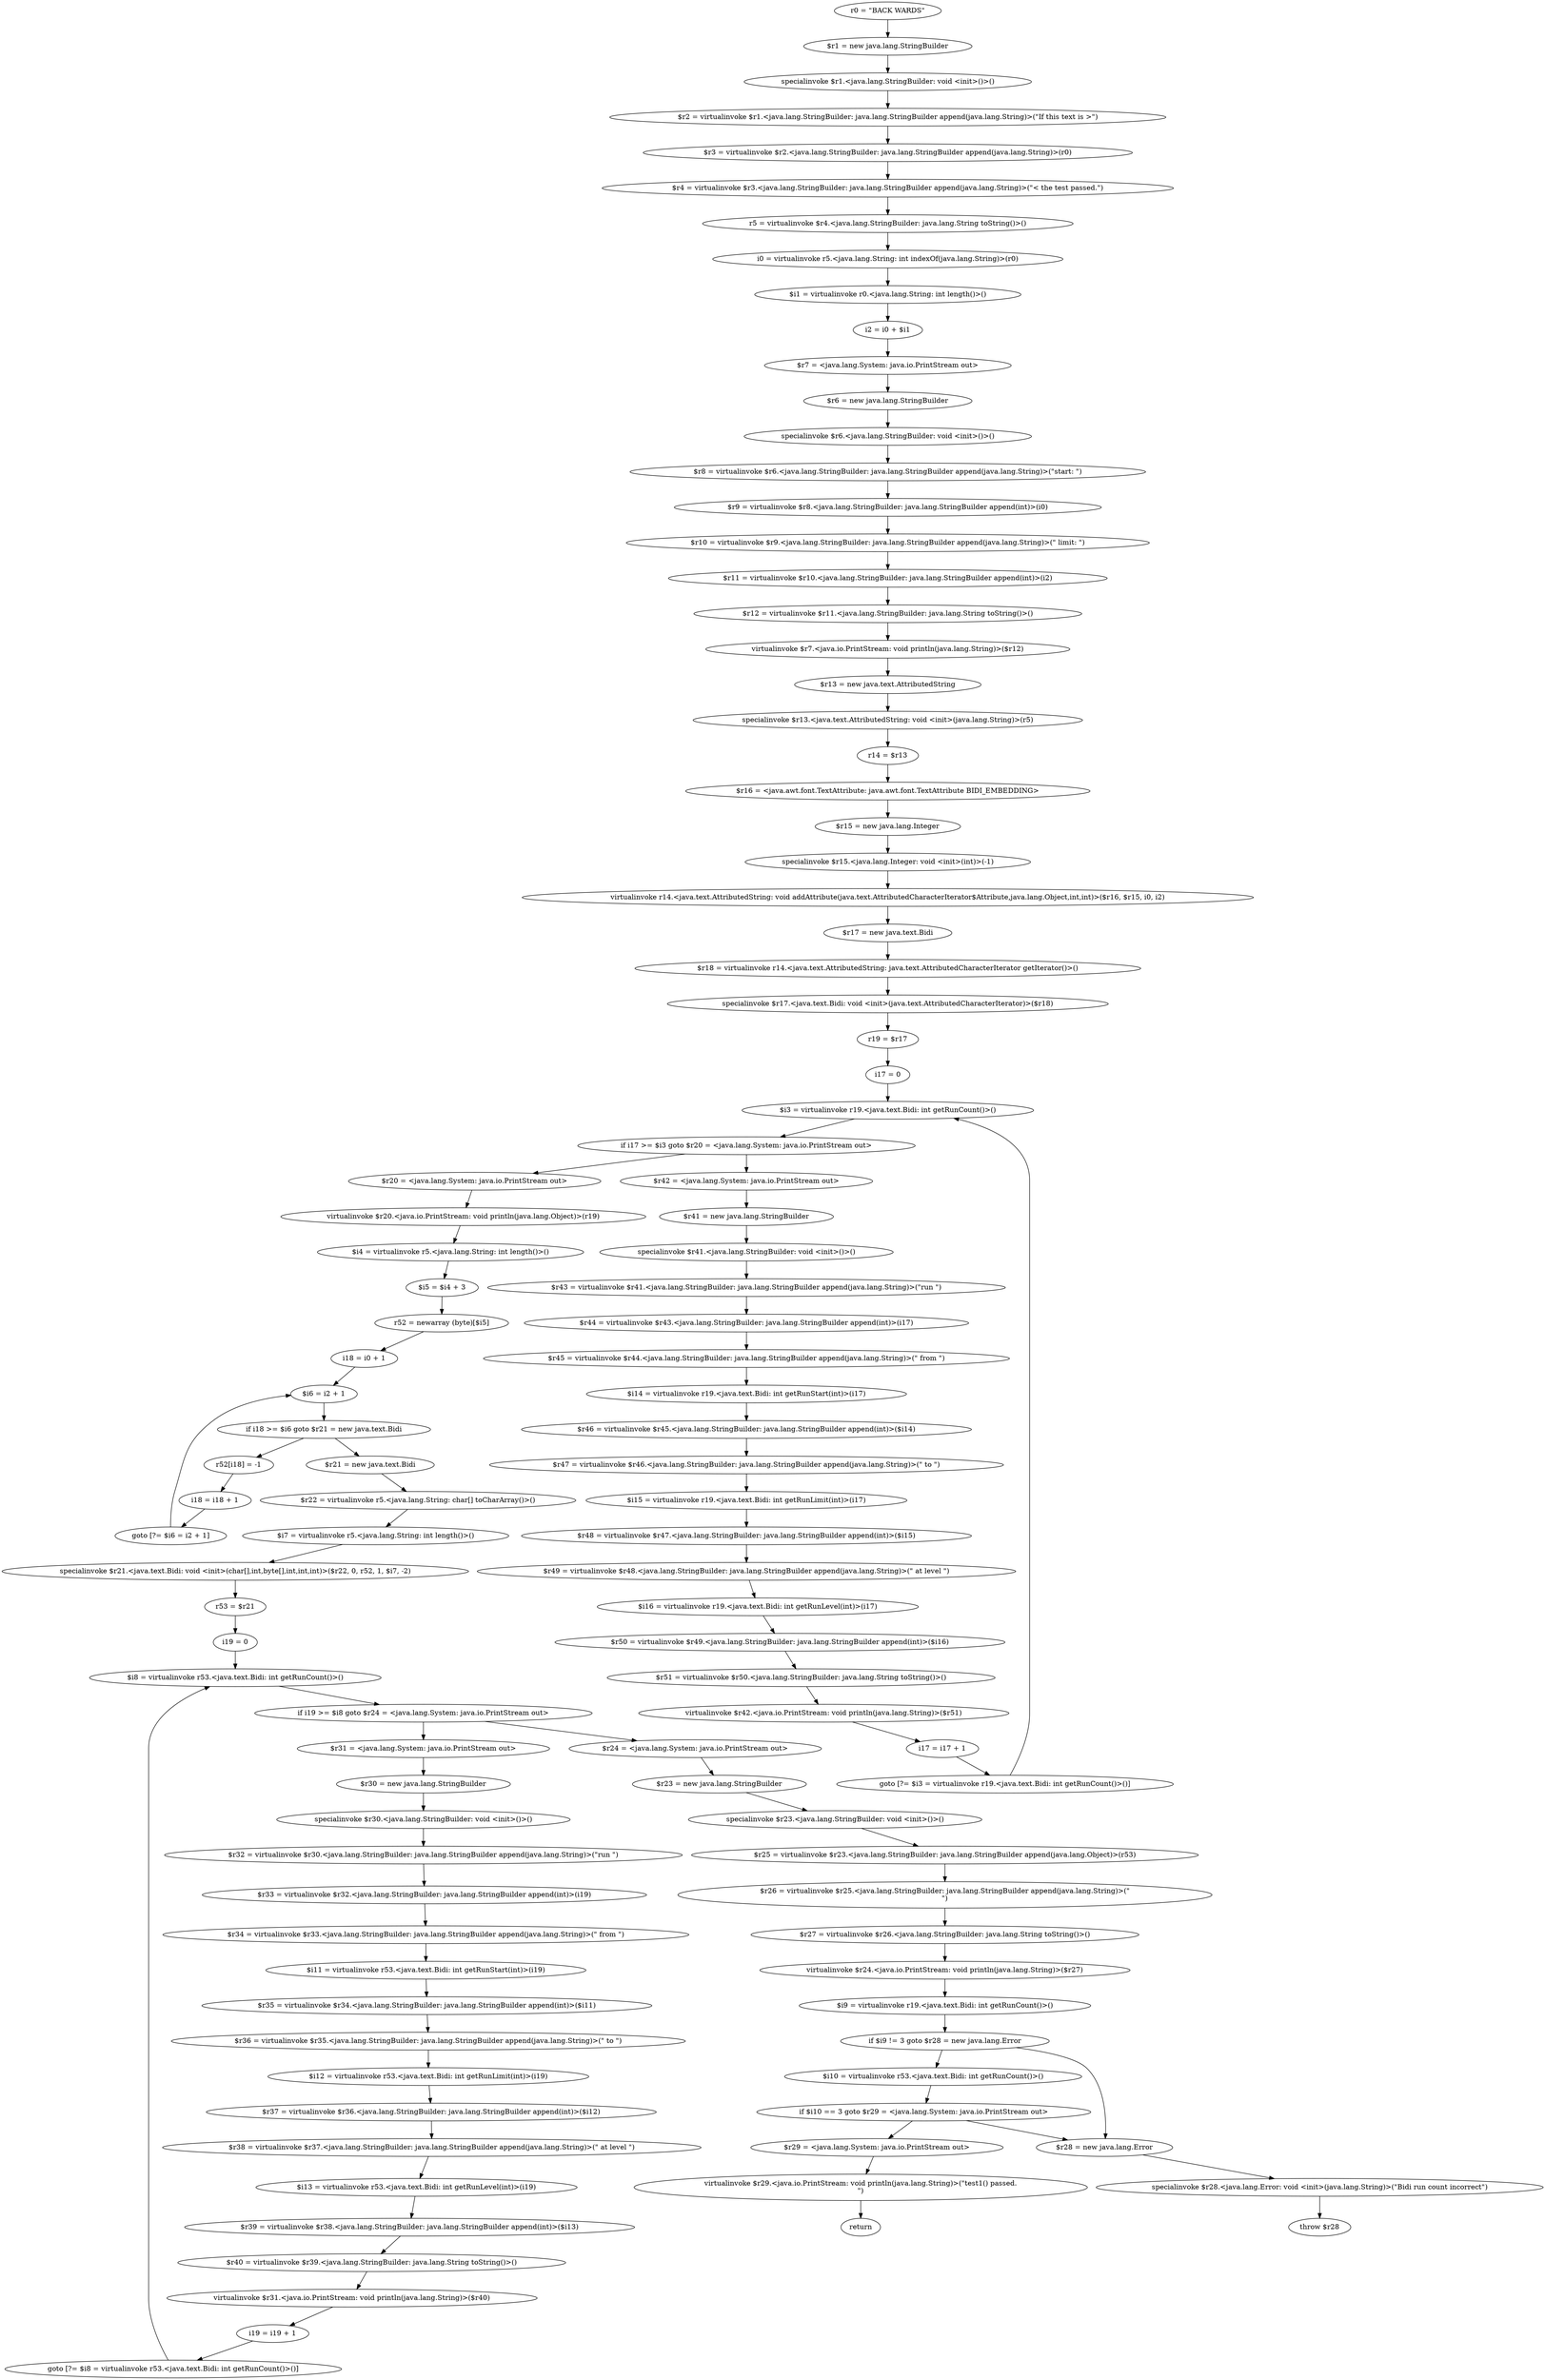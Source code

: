 digraph "unitGraph" {
    "r0 = \"BACK WARDS\""
    "$r1 = new java.lang.StringBuilder"
    "specialinvoke $r1.<java.lang.StringBuilder: void <init>()>()"
    "$r2 = virtualinvoke $r1.<java.lang.StringBuilder: java.lang.StringBuilder append(java.lang.String)>(\"If this text is >\")"
    "$r3 = virtualinvoke $r2.<java.lang.StringBuilder: java.lang.StringBuilder append(java.lang.String)>(r0)"
    "$r4 = virtualinvoke $r3.<java.lang.StringBuilder: java.lang.StringBuilder append(java.lang.String)>(\"< the test passed.\")"
    "r5 = virtualinvoke $r4.<java.lang.StringBuilder: java.lang.String toString()>()"
    "i0 = virtualinvoke r5.<java.lang.String: int indexOf(java.lang.String)>(r0)"
    "$i1 = virtualinvoke r0.<java.lang.String: int length()>()"
    "i2 = i0 + $i1"
    "$r7 = <java.lang.System: java.io.PrintStream out>"
    "$r6 = new java.lang.StringBuilder"
    "specialinvoke $r6.<java.lang.StringBuilder: void <init>()>()"
    "$r8 = virtualinvoke $r6.<java.lang.StringBuilder: java.lang.StringBuilder append(java.lang.String)>(\"start: \")"
    "$r9 = virtualinvoke $r8.<java.lang.StringBuilder: java.lang.StringBuilder append(int)>(i0)"
    "$r10 = virtualinvoke $r9.<java.lang.StringBuilder: java.lang.StringBuilder append(java.lang.String)>(\" limit: \")"
    "$r11 = virtualinvoke $r10.<java.lang.StringBuilder: java.lang.StringBuilder append(int)>(i2)"
    "$r12 = virtualinvoke $r11.<java.lang.StringBuilder: java.lang.String toString()>()"
    "virtualinvoke $r7.<java.io.PrintStream: void println(java.lang.String)>($r12)"
    "$r13 = new java.text.AttributedString"
    "specialinvoke $r13.<java.text.AttributedString: void <init>(java.lang.String)>(r5)"
    "r14 = $r13"
    "$r16 = <java.awt.font.TextAttribute: java.awt.font.TextAttribute BIDI_EMBEDDING>"
    "$r15 = new java.lang.Integer"
    "specialinvoke $r15.<java.lang.Integer: void <init>(int)>(-1)"
    "virtualinvoke r14.<java.text.AttributedString: void addAttribute(java.text.AttributedCharacterIterator$Attribute,java.lang.Object,int,int)>($r16, $r15, i0, i2)"
    "$r17 = new java.text.Bidi"
    "$r18 = virtualinvoke r14.<java.text.AttributedString: java.text.AttributedCharacterIterator getIterator()>()"
    "specialinvoke $r17.<java.text.Bidi: void <init>(java.text.AttributedCharacterIterator)>($r18)"
    "r19 = $r17"
    "i17 = 0"
    "$i3 = virtualinvoke r19.<java.text.Bidi: int getRunCount()>()"
    "if i17 >= $i3 goto $r20 = <java.lang.System: java.io.PrintStream out>"
    "$r42 = <java.lang.System: java.io.PrintStream out>"
    "$r41 = new java.lang.StringBuilder"
    "specialinvoke $r41.<java.lang.StringBuilder: void <init>()>()"
    "$r43 = virtualinvoke $r41.<java.lang.StringBuilder: java.lang.StringBuilder append(java.lang.String)>(\"run \")"
    "$r44 = virtualinvoke $r43.<java.lang.StringBuilder: java.lang.StringBuilder append(int)>(i17)"
    "$r45 = virtualinvoke $r44.<java.lang.StringBuilder: java.lang.StringBuilder append(java.lang.String)>(\" from \")"
    "$i14 = virtualinvoke r19.<java.text.Bidi: int getRunStart(int)>(i17)"
    "$r46 = virtualinvoke $r45.<java.lang.StringBuilder: java.lang.StringBuilder append(int)>($i14)"
    "$r47 = virtualinvoke $r46.<java.lang.StringBuilder: java.lang.StringBuilder append(java.lang.String)>(\" to \")"
    "$i15 = virtualinvoke r19.<java.text.Bidi: int getRunLimit(int)>(i17)"
    "$r48 = virtualinvoke $r47.<java.lang.StringBuilder: java.lang.StringBuilder append(int)>($i15)"
    "$r49 = virtualinvoke $r48.<java.lang.StringBuilder: java.lang.StringBuilder append(java.lang.String)>(\" at level \")"
    "$i16 = virtualinvoke r19.<java.text.Bidi: int getRunLevel(int)>(i17)"
    "$r50 = virtualinvoke $r49.<java.lang.StringBuilder: java.lang.StringBuilder append(int)>($i16)"
    "$r51 = virtualinvoke $r50.<java.lang.StringBuilder: java.lang.String toString()>()"
    "virtualinvoke $r42.<java.io.PrintStream: void println(java.lang.String)>($r51)"
    "i17 = i17 + 1"
    "goto [?= $i3 = virtualinvoke r19.<java.text.Bidi: int getRunCount()>()]"
    "$r20 = <java.lang.System: java.io.PrintStream out>"
    "virtualinvoke $r20.<java.io.PrintStream: void println(java.lang.Object)>(r19)"
    "$i4 = virtualinvoke r5.<java.lang.String: int length()>()"
    "$i5 = $i4 + 3"
    "r52 = newarray (byte)[$i5]"
    "i18 = i0 + 1"
    "$i6 = i2 + 1"
    "if i18 >= $i6 goto $r21 = new java.text.Bidi"
    "r52[i18] = -1"
    "i18 = i18 + 1"
    "goto [?= $i6 = i2 + 1]"
    "$r21 = new java.text.Bidi"
    "$r22 = virtualinvoke r5.<java.lang.String: char[] toCharArray()>()"
    "$i7 = virtualinvoke r5.<java.lang.String: int length()>()"
    "specialinvoke $r21.<java.text.Bidi: void <init>(char[],int,byte[],int,int,int)>($r22, 0, r52, 1, $i7, -2)"
    "r53 = $r21"
    "i19 = 0"
    "$i8 = virtualinvoke r53.<java.text.Bidi: int getRunCount()>()"
    "if i19 >= $i8 goto $r24 = <java.lang.System: java.io.PrintStream out>"
    "$r31 = <java.lang.System: java.io.PrintStream out>"
    "$r30 = new java.lang.StringBuilder"
    "specialinvoke $r30.<java.lang.StringBuilder: void <init>()>()"
    "$r32 = virtualinvoke $r30.<java.lang.StringBuilder: java.lang.StringBuilder append(java.lang.String)>(\"run \")"
    "$r33 = virtualinvoke $r32.<java.lang.StringBuilder: java.lang.StringBuilder append(int)>(i19)"
    "$r34 = virtualinvoke $r33.<java.lang.StringBuilder: java.lang.StringBuilder append(java.lang.String)>(\" from \")"
    "$i11 = virtualinvoke r53.<java.text.Bidi: int getRunStart(int)>(i19)"
    "$r35 = virtualinvoke $r34.<java.lang.StringBuilder: java.lang.StringBuilder append(int)>($i11)"
    "$r36 = virtualinvoke $r35.<java.lang.StringBuilder: java.lang.StringBuilder append(java.lang.String)>(\" to \")"
    "$i12 = virtualinvoke r53.<java.text.Bidi: int getRunLimit(int)>(i19)"
    "$r37 = virtualinvoke $r36.<java.lang.StringBuilder: java.lang.StringBuilder append(int)>($i12)"
    "$r38 = virtualinvoke $r37.<java.lang.StringBuilder: java.lang.StringBuilder append(java.lang.String)>(\" at level \")"
    "$i13 = virtualinvoke r53.<java.text.Bidi: int getRunLevel(int)>(i19)"
    "$r39 = virtualinvoke $r38.<java.lang.StringBuilder: java.lang.StringBuilder append(int)>($i13)"
    "$r40 = virtualinvoke $r39.<java.lang.StringBuilder: java.lang.String toString()>()"
    "virtualinvoke $r31.<java.io.PrintStream: void println(java.lang.String)>($r40)"
    "i19 = i19 + 1"
    "goto [?= $i8 = virtualinvoke r53.<java.text.Bidi: int getRunCount()>()]"
    "$r24 = <java.lang.System: java.io.PrintStream out>"
    "$r23 = new java.lang.StringBuilder"
    "specialinvoke $r23.<java.lang.StringBuilder: void <init>()>()"
    "$r25 = virtualinvoke $r23.<java.lang.StringBuilder: java.lang.StringBuilder append(java.lang.Object)>(r53)"
    "$r26 = virtualinvoke $r25.<java.lang.StringBuilder: java.lang.StringBuilder append(java.lang.String)>(\"\n\")"
    "$r27 = virtualinvoke $r26.<java.lang.StringBuilder: java.lang.String toString()>()"
    "virtualinvoke $r24.<java.io.PrintStream: void println(java.lang.String)>($r27)"
    "$i9 = virtualinvoke r19.<java.text.Bidi: int getRunCount()>()"
    "if $i9 != 3 goto $r28 = new java.lang.Error"
    "$i10 = virtualinvoke r53.<java.text.Bidi: int getRunCount()>()"
    "if $i10 == 3 goto $r29 = <java.lang.System: java.io.PrintStream out>"
    "$r28 = new java.lang.Error"
    "specialinvoke $r28.<java.lang.Error: void <init>(java.lang.String)>(\"Bidi run count incorrect\")"
    "throw $r28"
    "$r29 = <java.lang.System: java.io.PrintStream out>"
    "virtualinvoke $r29.<java.io.PrintStream: void println(java.lang.String)>(\"test1() passed.\n\")"
    "return"
    "r0 = \"BACK WARDS\""->"$r1 = new java.lang.StringBuilder";
    "$r1 = new java.lang.StringBuilder"->"specialinvoke $r1.<java.lang.StringBuilder: void <init>()>()";
    "specialinvoke $r1.<java.lang.StringBuilder: void <init>()>()"->"$r2 = virtualinvoke $r1.<java.lang.StringBuilder: java.lang.StringBuilder append(java.lang.String)>(\"If this text is >\")";
    "$r2 = virtualinvoke $r1.<java.lang.StringBuilder: java.lang.StringBuilder append(java.lang.String)>(\"If this text is >\")"->"$r3 = virtualinvoke $r2.<java.lang.StringBuilder: java.lang.StringBuilder append(java.lang.String)>(r0)";
    "$r3 = virtualinvoke $r2.<java.lang.StringBuilder: java.lang.StringBuilder append(java.lang.String)>(r0)"->"$r4 = virtualinvoke $r3.<java.lang.StringBuilder: java.lang.StringBuilder append(java.lang.String)>(\"< the test passed.\")";
    "$r4 = virtualinvoke $r3.<java.lang.StringBuilder: java.lang.StringBuilder append(java.lang.String)>(\"< the test passed.\")"->"r5 = virtualinvoke $r4.<java.lang.StringBuilder: java.lang.String toString()>()";
    "r5 = virtualinvoke $r4.<java.lang.StringBuilder: java.lang.String toString()>()"->"i0 = virtualinvoke r5.<java.lang.String: int indexOf(java.lang.String)>(r0)";
    "i0 = virtualinvoke r5.<java.lang.String: int indexOf(java.lang.String)>(r0)"->"$i1 = virtualinvoke r0.<java.lang.String: int length()>()";
    "$i1 = virtualinvoke r0.<java.lang.String: int length()>()"->"i2 = i0 + $i1";
    "i2 = i0 + $i1"->"$r7 = <java.lang.System: java.io.PrintStream out>";
    "$r7 = <java.lang.System: java.io.PrintStream out>"->"$r6 = new java.lang.StringBuilder";
    "$r6 = new java.lang.StringBuilder"->"specialinvoke $r6.<java.lang.StringBuilder: void <init>()>()";
    "specialinvoke $r6.<java.lang.StringBuilder: void <init>()>()"->"$r8 = virtualinvoke $r6.<java.lang.StringBuilder: java.lang.StringBuilder append(java.lang.String)>(\"start: \")";
    "$r8 = virtualinvoke $r6.<java.lang.StringBuilder: java.lang.StringBuilder append(java.lang.String)>(\"start: \")"->"$r9 = virtualinvoke $r8.<java.lang.StringBuilder: java.lang.StringBuilder append(int)>(i0)";
    "$r9 = virtualinvoke $r8.<java.lang.StringBuilder: java.lang.StringBuilder append(int)>(i0)"->"$r10 = virtualinvoke $r9.<java.lang.StringBuilder: java.lang.StringBuilder append(java.lang.String)>(\" limit: \")";
    "$r10 = virtualinvoke $r9.<java.lang.StringBuilder: java.lang.StringBuilder append(java.lang.String)>(\" limit: \")"->"$r11 = virtualinvoke $r10.<java.lang.StringBuilder: java.lang.StringBuilder append(int)>(i2)";
    "$r11 = virtualinvoke $r10.<java.lang.StringBuilder: java.lang.StringBuilder append(int)>(i2)"->"$r12 = virtualinvoke $r11.<java.lang.StringBuilder: java.lang.String toString()>()";
    "$r12 = virtualinvoke $r11.<java.lang.StringBuilder: java.lang.String toString()>()"->"virtualinvoke $r7.<java.io.PrintStream: void println(java.lang.String)>($r12)";
    "virtualinvoke $r7.<java.io.PrintStream: void println(java.lang.String)>($r12)"->"$r13 = new java.text.AttributedString";
    "$r13 = new java.text.AttributedString"->"specialinvoke $r13.<java.text.AttributedString: void <init>(java.lang.String)>(r5)";
    "specialinvoke $r13.<java.text.AttributedString: void <init>(java.lang.String)>(r5)"->"r14 = $r13";
    "r14 = $r13"->"$r16 = <java.awt.font.TextAttribute: java.awt.font.TextAttribute BIDI_EMBEDDING>";
    "$r16 = <java.awt.font.TextAttribute: java.awt.font.TextAttribute BIDI_EMBEDDING>"->"$r15 = new java.lang.Integer";
    "$r15 = new java.lang.Integer"->"specialinvoke $r15.<java.lang.Integer: void <init>(int)>(-1)";
    "specialinvoke $r15.<java.lang.Integer: void <init>(int)>(-1)"->"virtualinvoke r14.<java.text.AttributedString: void addAttribute(java.text.AttributedCharacterIterator$Attribute,java.lang.Object,int,int)>($r16, $r15, i0, i2)";
    "virtualinvoke r14.<java.text.AttributedString: void addAttribute(java.text.AttributedCharacterIterator$Attribute,java.lang.Object,int,int)>($r16, $r15, i0, i2)"->"$r17 = new java.text.Bidi";
    "$r17 = new java.text.Bidi"->"$r18 = virtualinvoke r14.<java.text.AttributedString: java.text.AttributedCharacterIterator getIterator()>()";
    "$r18 = virtualinvoke r14.<java.text.AttributedString: java.text.AttributedCharacterIterator getIterator()>()"->"specialinvoke $r17.<java.text.Bidi: void <init>(java.text.AttributedCharacterIterator)>($r18)";
    "specialinvoke $r17.<java.text.Bidi: void <init>(java.text.AttributedCharacterIterator)>($r18)"->"r19 = $r17";
    "r19 = $r17"->"i17 = 0";
    "i17 = 0"->"$i3 = virtualinvoke r19.<java.text.Bidi: int getRunCount()>()";
    "$i3 = virtualinvoke r19.<java.text.Bidi: int getRunCount()>()"->"if i17 >= $i3 goto $r20 = <java.lang.System: java.io.PrintStream out>";
    "if i17 >= $i3 goto $r20 = <java.lang.System: java.io.PrintStream out>"->"$r42 = <java.lang.System: java.io.PrintStream out>";
    "if i17 >= $i3 goto $r20 = <java.lang.System: java.io.PrintStream out>"->"$r20 = <java.lang.System: java.io.PrintStream out>";
    "$r42 = <java.lang.System: java.io.PrintStream out>"->"$r41 = new java.lang.StringBuilder";
    "$r41 = new java.lang.StringBuilder"->"specialinvoke $r41.<java.lang.StringBuilder: void <init>()>()";
    "specialinvoke $r41.<java.lang.StringBuilder: void <init>()>()"->"$r43 = virtualinvoke $r41.<java.lang.StringBuilder: java.lang.StringBuilder append(java.lang.String)>(\"run \")";
    "$r43 = virtualinvoke $r41.<java.lang.StringBuilder: java.lang.StringBuilder append(java.lang.String)>(\"run \")"->"$r44 = virtualinvoke $r43.<java.lang.StringBuilder: java.lang.StringBuilder append(int)>(i17)";
    "$r44 = virtualinvoke $r43.<java.lang.StringBuilder: java.lang.StringBuilder append(int)>(i17)"->"$r45 = virtualinvoke $r44.<java.lang.StringBuilder: java.lang.StringBuilder append(java.lang.String)>(\" from \")";
    "$r45 = virtualinvoke $r44.<java.lang.StringBuilder: java.lang.StringBuilder append(java.lang.String)>(\" from \")"->"$i14 = virtualinvoke r19.<java.text.Bidi: int getRunStart(int)>(i17)";
    "$i14 = virtualinvoke r19.<java.text.Bidi: int getRunStart(int)>(i17)"->"$r46 = virtualinvoke $r45.<java.lang.StringBuilder: java.lang.StringBuilder append(int)>($i14)";
    "$r46 = virtualinvoke $r45.<java.lang.StringBuilder: java.lang.StringBuilder append(int)>($i14)"->"$r47 = virtualinvoke $r46.<java.lang.StringBuilder: java.lang.StringBuilder append(java.lang.String)>(\" to \")";
    "$r47 = virtualinvoke $r46.<java.lang.StringBuilder: java.lang.StringBuilder append(java.lang.String)>(\" to \")"->"$i15 = virtualinvoke r19.<java.text.Bidi: int getRunLimit(int)>(i17)";
    "$i15 = virtualinvoke r19.<java.text.Bidi: int getRunLimit(int)>(i17)"->"$r48 = virtualinvoke $r47.<java.lang.StringBuilder: java.lang.StringBuilder append(int)>($i15)";
    "$r48 = virtualinvoke $r47.<java.lang.StringBuilder: java.lang.StringBuilder append(int)>($i15)"->"$r49 = virtualinvoke $r48.<java.lang.StringBuilder: java.lang.StringBuilder append(java.lang.String)>(\" at level \")";
    "$r49 = virtualinvoke $r48.<java.lang.StringBuilder: java.lang.StringBuilder append(java.lang.String)>(\" at level \")"->"$i16 = virtualinvoke r19.<java.text.Bidi: int getRunLevel(int)>(i17)";
    "$i16 = virtualinvoke r19.<java.text.Bidi: int getRunLevel(int)>(i17)"->"$r50 = virtualinvoke $r49.<java.lang.StringBuilder: java.lang.StringBuilder append(int)>($i16)";
    "$r50 = virtualinvoke $r49.<java.lang.StringBuilder: java.lang.StringBuilder append(int)>($i16)"->"$r51 = virtualinvoke $r50.<java.lang.StringBuilder: java.lang.String toString()>()";
    "$r51 = virtualinvoke $r50.<java.lang.StringBuilder: java.lang.String toString()>()"->"virtualinvoke $r42.<java.io.PrintStream: void println(java.lang.String)>($r51)";
    "virtualinvoke $r42.<java.io.PrintStream: void println(java.lang.String)>($r51)"->"i17 = i17 + 1";
    "i17 = i17 + 1"->"goto [?= $i3 = virtualinvoke r19.<java.text.Bidi: int getRunCount()>()]";
    "goto [?= $i3 = virtualinvoke r19.<java.text.Bidi: int getRunCount()>()]"->"$i3 = virtualinvoke r19.<java.text.Bidi: int getRunCount()>()";
    "$r20 = <java.lang.System: java.io.PrintStream out>"->"virtualinvoke $r20.<java.io.PrintStream: void println(java.lang.Object)>(r19)";
    "virtualinvoke $r20.<java.io.PrintStream: void println(java.lang.Object)>(r19)"->"$i4 = virtualinvoke r5.<java.lang.String: int length()>()";
    "$i4 = virtualinvoke r5.<java.lang.String: int length()>()"->"$i5 = $i4 + 3";
    "$i5 = $i4 + 3"->"r52 = newarray (byte)[$i5]";
    "r52 = newarray (byte)[$i5]"->"i18 = i0 + 1";
    "i18 = i0 + 1"->"$i6 = i2 + 1";
    "$i6 = i2 + 1"->"if i18 >= $i6 goto $r21 = new java.text.Bidi";
    "if i18 >= $i6 goto $r21 = new java.text.Bidi"->"r52[i18] = -1";
    "if i18 >= $i6 goto $r21 = new java.text.Bidi"->"$r21 = new java.text.Bidi";
    "r52[i18] = -1"->"i18 = i18 + 1";
    "i18 = i18 + 1"->"goto [?= $i6 = i2 + 1]";
    "goto [?= $i6 = i2 + 1]"->"$i6 = i2 + 1";
    "$r21 = new java.text.Bidi"->"$r22 = virtualinvoke r5.<java.lang.String: char[] toCharArray()>()";
    "$r22 = virtualinvoke r5.<java.lang.String: char[] toCharArray()>()"->"$i7 = virtualinvoke r5.<java.lang.String: int length()>()";
    "$i7 = virtualinvoke r5.<java.lang.String: int length()>()"->"specialinvoke $r21.<java.text.Bidi: void <init>(char[],int,byte[],int,int,int)>($r22, 0, r52, 1, $i7, -2)";
    "specialinvoke $r21.<java.text.Bidi: void <init>(char[],int,byte[],int,int,int)>($r22, 0, r52, 1, $i7, -2)"->"r53 = $r21";
    "r53 = $r21"->"i19 = 0";
    "i19 = 0"->"$i8 = virtualinvoke r53.<java.text.Bidi: int getRunCount()>()";
    "$i8 = virtualinvoke r53.<java.text.Bidi: int getRunCount()>()"->"if i19 >= $i8 goto $r24 = <java.lang.System: java.io.PrintStream out>";
    "if i19 >= $i8 goto $r24 = <java.lang.System: java.io.PrintStream out>"->"$r31 = <java.lang.System: java.io.PrintStream out>";
    "if i19 >= $i8 goto $r24 = <java.lang.System: java.io.PrintStream out>"->"$r24 = <java.lang.System: java.io.PrintStream out>";
    "$r31 = <java.lang.System: java.io.PrintStream out>"->"$r30 = new java.lang.StringBuilder";
    "$r30 = new java.lang.StringBuilder"->"specialinvoke $r30.<java.lang.StringBuilder: void <init>()>()";
    "specialinvoke $r30.<java.lang.StringBuilder: void <init>()>()"->"$r32 = virtualinvoke $r30.<java.lang.StringBuilder: java.lang.StringBuilder append(java.lang.String)>(\"run \")";
    "$r32 = virtualinvoke $r30.<java.lang.StringBuilder: java.lang.StringBuilder append(java.lang.String)>(\"run \")"->"$r33 = virtualinvoke $r32.<java.lang.StringBuilder: java.lang.StringBuilder append(int)>(i19)";
    "$r33 = virtualinvoke $r32.<java.lang.StringBuilder: java.lang.StringBuilder append(int)>(i19)"->"$r34 = virtualinvoke $r33.<java.lang.StringBuilder: java.lang.StringBuilder append(java.lang.String)>(\" from \")";
    "$r34 = virtualinvoke $r33.<java.lang.StringBuilder: java.lang.StringBuilder append(java.lang.String)>(\" from \")"->"$i11 = virtualinvoke r53.<java.text.Bidi: int getRunStart(int)>(i19)";
    "$i11 = virtualinvoke r53.<java.text.Bidi: int getRunStart(int)>(i19)"->"$r35 = virtualinvoke $r34.<java.lang.StringBuilder: java.lang.StringBuilder append(int)>($i11)";
    "$r35 = virtualinvoke $r34.<java.lang.StringBuilder: java.lang.StringBuilder append(int)>($i11)"->"$r36 = virtualinvoke $r35.<java.lang.StringBuilder: java.lang.StringBuilder append(java.lang.String)>(\" to \")";
    "$r36 = virtualinvoke $r35.<java.lang.StringBuilder: java.lang.StringBuilder append(java.lang.String)>(\" to \")"->"$i12 = virtualinvoke r53.<java.text.Bidi: int getRunLimit(int)>(i19)";
    "$i12 = virtualinvoke r53.<java.text.Bidi: int getRunLimit(int)>(i19)"->"$r37 = virtualinvoke $r36.<java.lang.StringBuilder: java.lang.StringBuilder append(int)>($i12)";
    "$r37 = virtualinvoke $r36.<java.lang.StringBuilder: java.lang.StringBuilder append(int)>($i12)"->"$r38 = virtualinvoke $r37.<java.lang.StringBuilder: java.lang.StringBuilder append(java.lang.String)>(\" at level \")";
    "$r38 = virtualinvoke $r37.<java.lang.StringBuilder: java.lang.StringBuilder append(java.lang.String)>(\" at level \")"->"$i13 = virtualinvoke r53.<java.text.Bidi: int getRunLevel(int)>(i19)";
    "$i13 = virtualinvoke r53.<java.text.Bidi: int getRunLevel(int)>(i19)"->"$r39 = virtualinvoke $r38.<java.lang.StringBuilder: java.lang.StringBuilder append(int)>($i13)";
    "$r39 = virtualinvoke $r38.<java.lang.StringBuilder: java.lang.StringBuilder append(int)>($i13)"->"$r40 = virtualinvoke $r39.<java.lang.StringBuilder: java.lang.String toString()>()";
    "$r40 = virtualinvoke $r39.<java.lang.StringBuilder: java.lang.String toString()>()"->"virtualinvoke $r31.<java.io.PrintStream: void println(java.lang.String)>($r40)";
    "virtualinvoke $r31.<java.io.PrintStream: void println(java.lang.String)>($r40)"->"i19 = i19 + 1";
    "i19 = i19 + 1"->"goto [?= $i8 = virtualinvoke r53.<java.text.Bidi: int getRunCount()>()]";
    "goto [?= $i8 = virtualinvoke r53.<java.text.Bidi: int getRunCount()>()]"->"$i8 = virtualinvoke r53.<java.text.Bidi: int getRunCount()>()";
    "$r24 = <java.lang.System: java.io.PrintStream out>"->"$r23 = new java.lang.StringBuilder";
    "$r23 = new java.lang.StringBuilder"->"specialinvoke $r23.<java.lang.StringBuilder: void <init>()>()";
    "specialinvoke $r23.<java.lang.StringBuilder: void <init>()>()"->"$r25 = virtualinvoke $r23.<java.lang.StringBuilder: java.lang.StringBuilder append(java.lang.Object)>(r53)";
    "$r25 = virtualinvoke $r23.<java.lang.StringBuilder: java.lang.StringBuilder append(java.lang.Object)>(r53)"->"$r26 = virtualinvoke $r25.<java.lang.StringBuilder: java.lang.StringBuilder append(java.lang.String)>(\"\n\")";
    "$r26 = virtualinvoke $r25.<java.lang.StringBuilder: java.lang.StringBuilder append(java.lang.String)>(\"\n\")"->"$r27 = virtualinvoke $r26.<java.lang.StringBuilder: java.lang.String toString()>()";
    "$r27 = virtualinvoke $r26.<java.lang.StringBuilder: java.lang.String toString()>()"->"virtualinvoke $r24.<java.io.PrintStream: void println(java.lang.String)>($r27)";
    "virtualinvoke $r24.<java.io.PrintStream: void println(java.lang.String)>($r27)"->"$i9 = virtualinvoke r19.<java.text.Bidi: int getRunCount()>()";
    "$i9 = virtualinvoke r19.<java.text.Bidi: int getRunCount()>()"->"if $i9 != 3 goto $r28 = new java.lang.Error";
    "if $i9 != 3 goto $r28 = new java.lang.Error"->"$i10 = virtualinvoke r53.<java.text.Bidi: int getRunCount()>()";
    "if $i9 != 3 goto $r28 = new java.lang.Error"->"$r28 = new java.lang.Error";
    "$i10 = virtualinvoke r53.<java.text.Bidi: int getRunCount()>()"->"if $i10 == 3 goto $r29 = <java.lang.System: java.io.PrintStream out>";
    "if $i10 == 3 goto $r29 = <java.lang.System: java.io.PrintStream out>"->"$r28 = new java.lang.Error";
    "if $i10 == 3 goto $r29 = <java.lang.System: java.io.PrintStream out>"->"$r29 = <java.lang.System: java.io.PrintStream out>";
    "$r28 = new java.lang.Error"->"specialinvoke $r28.<java.lang.Error: void <init>(java.lang.String)>(\"Bidi run count incorrect\")";
    "specialinvoke $r28.<java.lang.Error: void <init>(java.lang.String)>(\"Bidi run count incorrect\")"->"throw $r28";
    "$r29 = <java.lang.System: java.io.PrintStream out>"->"virtualinvoke $r29.<java.io.PrintStream: void println(java.lang.String)>(\"test1() passed.\n\")";
    "virtualinvoke $r29.<java.io.PrintStream: void println(java.lang.String)>(\"test1() passed.\n\")"->"return";
}
